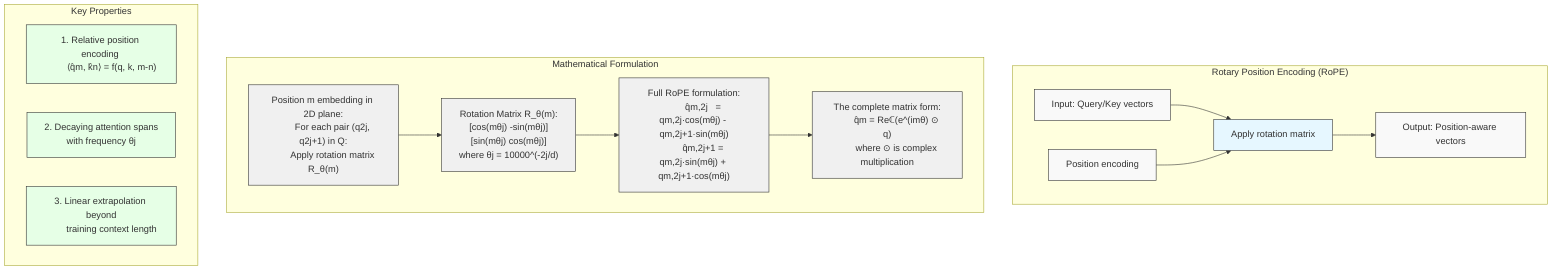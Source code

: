 graph TB
    subgraph "Rotary Position Encoding (RoPE)"
        A[Input: Query/Key vectors]
        B[Position encoding]
        C[Apply rotation matrix]
        D[Output: Position-aware vectors]
        
        A --> C
        B --> C
        C --> D
        
        style A fill:#f9f9f9,stroke:#333,stroke-width:1px
        style B fill:#f9f9f9,stroke:#333,stroke-width:1px
        style C fill:#e6f7ff,stroke:#333,stroke-width:1px
        style D fill:#f9f9f9,stroke:#333,stroke-width:1px
    end
    
    subgraph "Mathematical Formulation"
        E["Position m embedding in 2D plane:
        For each pair (q2j, q2j+1) in Q:
        Apply rotation matrix R_θ(m)"]
        
        F["Rotation Matrix R_θ(m):
        [cos(mθj)  -sin(mθj)]
        [sin(mθj)   cos(mθj)]
        where θj = 10000^(-2j/d)"]
        
        G["Full RoPE formulation:
        q̂m,2j   = qm,2j·cos(mθj) - qm,2j+1·sin(mθj)
        q̂m,2j+1 = qm,2j·sin(mθj) + qm,2j+1·cos(mθj)"]
        
        H["The complete matrix form:
        q̂m = Reℂ(e^(imθ) ⊙ q)
        where ⊙ is complex multiplication"]
        
        E --> F --> G --> H
        
        style E fill:#f0f0f0,stroke:#333,stroke-width:1px
        style F fill:#f0f0f0,stroke:#333,stroke-width:1px
        style G fill:#f0f0f0,stroke:#333,stroke-width:1px
        style H fill:#f0f0f0,stroke:#333,stroke-width:1px
    end
    
    subgraph "Key Properties"
        I["1. Relative position encoding 
        ⟨q̂m, k̂n⟩ = f(q, k, m-n)"]
        
        J["2. Decaying attention spans
        with frequency θj"]
        
        K["3. Linear extrapolation beyond
        training context length"]
        
        style I fill:#e6ffe6,stroke:#333,stroke-width:1px
        style J fill:#e6ffe6,stroke:#333,stroke-width:1px
        style K fill:#e6ffe6,stroke:#333,stroke-width:1px
    end